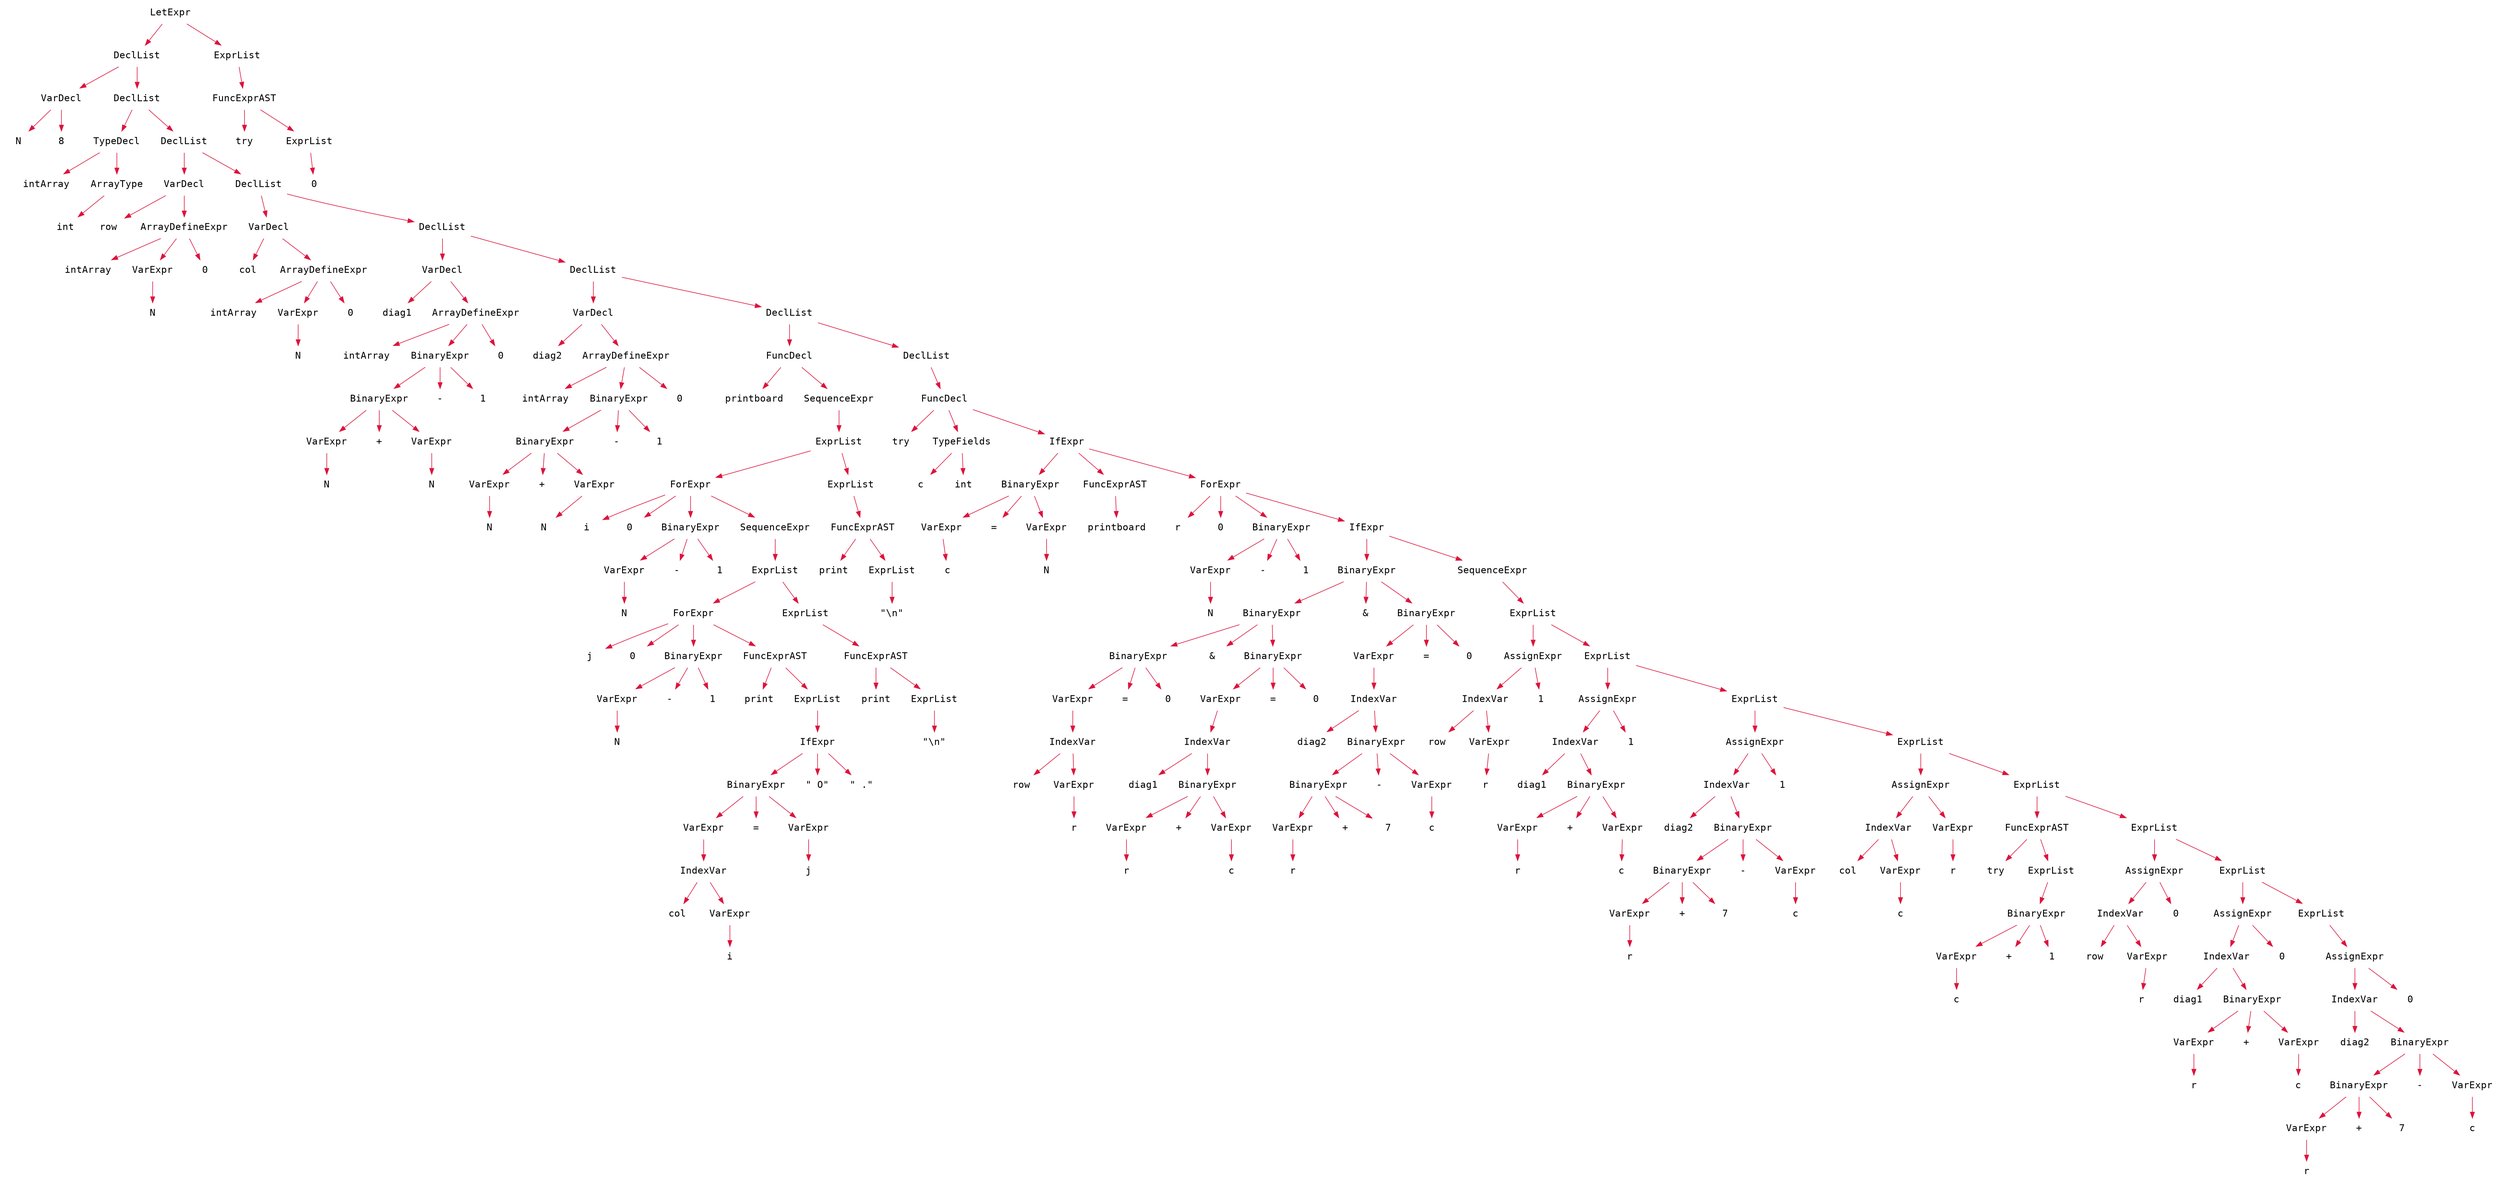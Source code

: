 digraph AST {
fontname = "Consolas";
fontsize = 16;
node[shape = circle, fontname = "Consolas", fontsize = 16];
edge[fontname = "Verdana", fontsize = 10, color = "crimson", style = "solid"];
node[shape = "plaintext"];

Node_0x2112768 [label = "LetExpr"];
Node_0x2112768 -> Node_0x2112936;
Node_0x2112936 [label = "DeclList"];
Node_0x2112936 -> Node_0x2100480;
Node_0x2100480 [label = "VarDecl"];
Node_0x2100480 -> Node_0x2100484;
Node_0x2100484 [label = "N"];
Node_0x2100480 -> Node_0x2100656;
Node_0x2100656 [label = "8"];
Node_0x2112936 -> Node_0x2112864;
Node_0x2112864 [label = "DeclList"];
Node_0x2112864 -> Node_0x2138504;
Node_0x2138504 [label = "TypeDecl"];
Node_0x2138504 -> Node_0x2138508;
Node_0x2138508 [label = "intArray"];
Node_0x2138504 -> Node_0x2065984;
Node_0x2065984 [label = "ArrayType"];
Node_0x2065984 -> Node_0x2065988;
Node_0x2065988 [label = "int"];
Node_0x2112864 -> Node_0x2112912;
Node_0x2112912 [label = "DeclList"];
Node_0x2112912 -> Node_0x2066400;
Node_0x2066400 [label = "VarDecl"];
Node_0x2066400 -> Node_0x2066404;
Node_0x2066404 [label = "row"];
Node_0x2066400 -> Node_0x2066352;
Node_0x2066352 [label = "ArrayDefineExpr"];
Node_0x2066352 -> Node_0x2066356;
Node_0x2066356 [label = "intArray"];
Node_0x2066352 -> Node_0x2101072;
Node_0x2101072 [label = "VarExpr"];
Node_0x2101072 -> Node_0x2138704;
Node_0x2138704 [label = "N"];
Node_0x2066352 -> Node_0x2100688;
Node_0x2100688 [label = "0"];
Node_0x2112912 -> Node_0x2112312;
Node_0x2112312 [label = "DeclList"];
Node_0x2112312 -> Node_0x2139944;
Node_0x2139944 [label = "VarDecl"];
Node_0x2139944 -> Node_0x2139948;
Node_0x2139948 [label = "col"];
Node_0x2139944 -> Node_0x2066448;
Node_0x2066448 [label = "ArrayDefineExpr"];
Node_0x2066448 -> Node_0x2066452;
Node_0x2066452 [label = "intArray"];
Node_0x2066448 -> Node_0x2101088;
Node_0x2101088 [label = "VarExpr"];
Node_0x2101088 -> Node_0x2138544;
Node_0x2138544 [label = "N"];
Node_0x2066448 -> Node_0x2100848;
Node_0x2100848 [label = "0"];
Node_0x2112312 -> Node_0x2112336;
Node_0x2112336 [label = "DeclList"];
Node_0x2112336 -> Node_0x2139800;
Node_0x2139800 [label = "VarDecl"];
Node_0x2139800 -> Node_0x2139804;
Node_0x2139804 [label = "diag1"];
Node_0x2139800 -> Node_0x2139416;
Node_0x2139416 [label = "ArrayDefineExpr"];
Node_0x2139416 -> Node_0x2139420;
Node_0x2139420 [label = "intArray"];
Node_0x2139416 -> Node_0x2140040;
Node_0x2140040 [label = "BinaryExpr"];
Node_0x2140040 -> Node_0x2139368;
Node_0x2139368 [label = "BinaryExpr"];
Node_0x2139368 -> Node_0x2100624;
Node_0x2100624 [label = "VarExpr"];
Node_0x2100624 -> Node_0x2138824;
Node_0x2138824 [label = "N"];
Node_0x2139368 -> Node_0x2139376;
Node_0x2139376 [label = "+"];
Node_0x2139368 -> Node_0x2100864;
Node_0x2100864 [label = "VarExpr"];
Node_0x2100864 -> Node_0x2138384;
Node_0x2138384 [label = "N"];
Node_0x2140040 -> Node_0x2140048;
Node_0x2140048 [label = "-"];
Node_0x2140040 -> Node_0x2100944;
Node_0x2100944 [label = "1"];
Node_0x2139416 -> Node_0x2100720;
Node_0x2100720 [label = "0"];
Node_0x2112336 -> Node_0x2112264;
Node_0x2112264 [label = "DeclList"];
Node_0x2112264 -> Node_0x2139992;
Node_0x2139992 [label = "VarDecl"];
Node_0x2139992 -> Node_0x2139996;
Node_0x2139996 [label = "diag2"];
Node_0x2139992 -> Node_0x2139752;
Node_0x2139752 [label = "ArrayDefineExpr"];
Node_0x2139752 -> Node_0x2139756;
Node_0x2139756 [label = "intArray"];
Node_0x2139752 -> Node_0x2139848;
Node_0x2139848 [label = "BinaryExpr"];
Node_0x2139848 -> Node_0x2139176;
Node_0x2139176 [label = "BinaryExpr"];
Node_0x2139176 -> Node_0x2141048;
Node_0x2141048 [label = "VarExpr"];
Node_0x2141048 -> Node_0x2138904;
Node_0x2138904 [label = "N"];
Node_0x2139176 -> Node_0x2139184;
Node_0x2139184 [label = "+"];
Node_0x2139176 -> Node_0x2141128;
Node_0x2141128 [label = "VarExpr"];
Node_0x2141128 -> Node_0x2138304;
Node_0x2138304 [label = "N"];
Node_0x2139848 -> Node_0x2139856;
Node_0x2139856 [label = "-"];
Node_0x2139848 -> Node_0x2140728;
Node_0x2140728 [label = "1"];
Node_0x2139752 -> Node_0x2141000;
Node_0x2141000 [label = "0"];
Node_0x2112264 -> Node_0x2112672;
Node_0x2112672 [label = "DeclList"];
Node_0x2112672 -> Node_0x2139272;
Node_0x2139272 [label = "FuncDecl"];
Node_0x2139272 -> Node_0x2139276;
Node_0x2139276 [label = "printboard"];
Node_0x2139272 -> Node_0x2141144;
Node_0x2141144 [label = "SequenceExpr"];
Node_0x2141144 -> Node_0x2141672;
Node_0x2141672 [label = "ExprList"];
Node_0x2141672 -> Node_0x2139224;
Node_0x2139224 [label = "ForExpr"];
Node_0x2139224 -> Node_0x2139228;
Node_0x2139228 [label = "i"];
Node_0x2139224 -> Node_0x2141064;
Node_0x2141064 [label = "0"];
Node_0x2139224 -> Node_0x2140088;
Node_0x2140088 [label = "BinaryExpr"];
Node_0x2140088 -> Node_0x2140808;
Node_0x2140808 [label = "VarExpr"];
Node_0x2140808 -> Node_0x2139024;
Node_0x2139024 [label = "N"];
Node_0x2140088 -> Node_0x2140096;
Node_0x2140096 [label = "-"];
Node_0x2140088 -> Node_0x2141080;
Node_0x2141080 [label = "1"];
Node_0x2139224 -> Node_0x2140952;
Node_0x2140952 [label = "SequenceExpr"];
Node_0x2140952 -> Node_0x2141696;
Node_0x2141696 [label = "ExprList"];
Node_0x2141696 -> Node_0x2139512;
Node_0x2139512 [label = "ForExpr"];
Node_0x2139512 -> Node_0x2139516;
Node_0x2139516 [label = "j"];
Node_0x2139512 -> Node_0x2140968;
Node_0x2140968 [label = "0"];
Node_0x2139512 -> Node_0x2139464;
Node_0x2139464 [label = "BinaryExpr"];
Node_0x2139464 -> Node_0x2141016;
Node_0x2141016 [label = "VarExpr"];
Node_0x2141016 -> Node_0x2138784;
Node_0x2138784 [label = "N"];
Node_0x2139464 -> Node_0x2139472;
Node_0x2139472 [label = "-"];
Node_0x2139464 -> Node_0x2140776;
Node_0x2140776 [label = "1"];
Node_0x2139512 -> Node_0x2138664;
Node_0x2138664 [label = "FuncExprAST"];
Node_0x2138664 -> Node_0x2138668;
Node_0x2138668 [label = "print"];
Node_0x2138664 -> Node_0x2066496;
Node_0x2066496 [label = "ExprList"];
Node_0x2066496 -> Node_0x2067504;
Node_0x2067504 [label = "IfExpr"];
Node_0x2067504 -> Node_0x2139896;
Node_0x2139896 [label = "BinaryExpr"];
Node_0x2139896 -> Node_0x2141032;
Node_0x2141032 [label = "VarExpr"];
Node_0x2141032 -> Node_0x2066072;
Node_0x2066072 [label = "IndexVar"];
Node_0x2066072 -> Node_0x2138984;
Node_0x2138984 [label = "col"];
Node_0x2066072 -> Node_0x2141096;
Node_0x2141096 [label = "VarExpr"];
Node_0x2141096 -> Node_0x2138144;
Node_0x2138144 [label = "i"];
Node_0x2139896 -> Node_0x2139904;
Node_0x2139904 [label = "="];
Node_0x2139896 -> Node_0x2141112;
Node_0x2141112 [label = "VarExpr"];
Node_0x2141112 -> Node_0x2138864;
Node_0x2138864 [label = "j"];
Node_0x2067504 -> Node_0x2099648;
Node_0x2099648 [label = "\" O\""];
Node_0x2067504 -> Node_0x2099712;
Node_0x2099712 [label = "\" .\""];
Node_0x2141696 -> Node_0x2141480;
Node_0x2141480 [label = "ExprList"];
Node_0x2141480 -> Node_0x2138184;
Node_0x2138184 [label = "FuncExprAST"];
Node_0x2138184 -> Node_0x2138188;
Node_0x2138188 [label = "print"];
Node_0x2138184 -> Node_0x2100440;
Node_0x2100440 [label = "ExprList"];
Node_0x2100440 -> Node_0x2099776;
Node_0x2099776 [label = "\"\\n\""];
Node_0x2141672 -> Node_0x2141360;
Node_0x2141360 [label = "ExprList"];
Node_0x2141360 -> Node_0x2138224;
Node_0x2138224 [label = "FuncExprAST"];
Node_0x2138224 -> Node_0x2138228;
Node_0x2138228 [label = "print"];
Node_0x2138224 -> Node_0x2141312;
Node_0x2141312 [label = "ExprList"];
Node_0x2141312 -> Node_0x2141720;
Node_0x2141720 [label = "\"\\n\""];
Node_0x2112672 -> Node_0x2112648;
Node_0x2112648 [label = "DeclList"];
Node_0x2112648 -> Node_0x2110424;
Node_0x2110424 [label = "FuncDecl"];
Node_0x2110424 -> Node_0x2110428;
Node_0x2110428 [label = "try"];
Node_0x2110424 -> Node_0x2141784;
Node_0x2141784 [label = "TypeFields"];
Node_0x2141784 -> Node_0x2141788;
Node_0x2141788 [label = "c"];
Node_0x2141784 -> Node_0x2141812;
Node_0x2141812 [label = "int"];
Node_0x2110424 -> Node_0x2112720;
Node_0x2112720 [label = "IfExpr"];
Node_0x2112720 -> Node_0x2139560;
Node_0x2139560 [label = "BinaryExpr"];
Node_0x2139560 -> Node_0x2140840;
Node_0x2140840 [label = "VarExpr"];
Node_0x2140840 -> Node_0x2138344;
Node_0x2138344 [label = "c"];
Node_0x2139560 -> Node_0x2139568;
Node_0x2139568 [label = "="];
Node_0x2139560 -> Node_0x2140856;
Node_0x2140856 [label = "VarExpr"];
Node_0x2140856 -> Node_0x2138744;
Node_0x2138744 [label = "N"];
Node_0x2112720 -> Node_0x2138424;
Node_0x2138424 [label = "FuncExprAST"];
Node_0x2138424 -> Node_0x2138428;
Node_0x2138428 [label = "printboard"];
Node_0x2112720 -> Node_0x2110904;
Node_0x2110904 [label = "ForExpr"];
Node_0x2110904 -> Node_0x2110908;
Node_0x2110908 [label = "r"];
Node_0x2110904 -> Node_0x2140888;
Node_0x2140888 [label = "0"];
Node_0x2110904 -> Node_0x2139608;
Node_0x2139608 [label = "BinaryExpr"];
Node_0x2139608 -> Node_0x2141160;
Node_0x2141160 [label = "VarExpr"];
Node_0x2141160 -> Node_0x2108200;
Node_0x2108200 [label = "N"];
Node_0x2139608 -> Node_0x2139616;
Node_0x2139616 [label = "-"];
Node_0x2139608 -> Node_0x2141176;
Node_0x2141176 [label = "1"];
Node_0x2110904 -> Node_0x2112552;
Node_0x2112552 [label = "IfExpr"];
Node_0x2112552 -> Node_0x2111096;
Node_0x2111096 [label = "BinaryExpr"];
Node_0x2111096 -> Node_0x2110280;
Node_0x2110280 [label = "BinaryExpr"];
Node_0x2110280 -> Node_0x2139320;
Node_0x2139320 [label = "BinaryExpr"];
Node_0x2139320 -> Node_0x2140904;
Node_0x2140904 [label = "VarExpr"];
Node_0x2140904 -> Node_0x2141384;
Node_0x2141384 [label = "IndexVar"];
Node_0x2141384 -> Node_0x2108320;
Node_0x2108320 [label = "row"];
Node_0x2141384 -> Node_0x2140872;
Node_0x2140872 [label = "VarExpr"];
Node_0x2140872 -> Node_0x2108360;
Node_0x2108360 [label = "r"];
Node_0x2139320 -> Node_0x2139328;
Node_0x2139328 [label = "="];
Node_0x2139320 -> Node_0x2140744;
Node_0x2140744 [label = "0"];
Node_0x2110280 -> Node_0x2110288;
Node_0x2110288 [label = "&"];
Node_0x2110280 -> Node_0x2139704;
Node_0x2139704 [label = "BinaryExpr"];
Node_0x2139704 -> Node_0x2140824;
Node_0x2140824 [label = "VarExpr"];
Node_0x2140824 -> Node_0x2141288;
Node_0x2141288 [label = "IndexVar"];
Node_0x2141288 -> Node_0x2108520;
Node_0x2108520 [label = "diag1"];
Node_0x2141288 -> Node_0x2139656;
Node_0x2139656 [label = "BinaryExpr"];
Node_0x2139656 -> Node_0x2140760;
Node_0x2140760 [label = "VarExpr"];
Node_0x2140760 -> Node_0x2108480;
Node_0x2108480 [label = "r"];
Node_0x2139656 -> Node_0x2139664;
Node_0x2139664 [label = "+"];
Node_0x2139656 -> Node_0x2140792;
Node_0x2140792 [label = "VarExpr"];
Node_0x2140792 -> Node_0x2109000;
Node_0x2109000 [label = "c"];
Node_0x2139704 -> Node_0x2139712;
Node_0x2139712 [label = "="];
Node_0x2139704 -> Node_0x2140920;
Node_0x2140920 [label = "0"];
Node_0x2111096 -> Node_0x2111104;
Node_0x2111104 [label = "&"];
Node_0x2111096 -> Node_0x2111048;
Node_0x2111048 [label = "BinaryExpr"];
Node_0x2111048 -> Node_0x2140536;
Node_0x2140536 [label = "VarExpr"];
Node_0x2140536 -> Node_0x2141504;
Node_0x2141504 [label = "IndexVar"];
Node_0x2141504 -> Node_0x2108920;
Node_0x2108920 [label = "diag2"];
Node_0x2141504 -> Node_0x2110568;
Node_0x2110568 [label = "BinaryExpr"];
Node_0x2110568 -> Node_0x2110664;
Node_0x2110664 [label = "BinaryExpr"];
Node_0x2110664 -> Node_0x2140936;
Node_0x2140936 [label = "VarExpr"];
Node_0x2140936 -> Node_0x2108960;
Node_0x2108960 [label = "r"];
Node_0x2110664 -> Node_0x2110672;
Node_0x2110672 [label = "+"];
Node_0x2110664 -> Node_0x2140984;
Node_0x2140984 [label = "7"];
Node_0x2110568 -> Node_0x2110576;
Node_0x2110576 [label = "-"];
Node_0x2110568 -> Node_0x2140376;
Node_0x2140376 [label = "VarExpr"];
Node_0x2140376 -> Node_0x2108840;
Node_0x2108840 [label = "c"];
Node_0x2111048 -> Node_0x2111056;
Node_0x2111056 [label = "="];
Node_0x2111048 -> Node_0x2140424;
Node_0x2140424 [label = "0"];
Node_0x2112552 -> Node_0x2140504;
Node_0x2140504 [label = "SequenceExpr"];
Node_0x2140504 -> Node_0x2112744;
Node_0x2112744 [label = "ExprList"];
Node_0x2112744 -> Node_0x2141600;
Node_0x2141600 [label = "AssignExpr"];
Node_0x2141600 -> Node_0x2141408;
Node_0x2141408 [label = "IndexVar"];
Node_0x2141408 -> Node_0x2108600;
Node_0x2108600 [label = "row"];
Node_0x2141408 -> Node_0x2140312;
Node_0x2140312 [label = "VarExpr"];
Node_0x2140312 -> Node_0x2108080;
Node_0x2108080 [label = "r"];
Node_0x2141600 -> Node_0x2140344;
Node_0x2140344 [label = "1"];
Node_0x2112744 -> Node_0x2112288;
Node_0x2112288 [label = "ExprList"];
Node_0x2112288 -> Node_0x2141624;
Node_0x2141624 [label = "AssignExpr"];
Node_0x2141624 -> Node_0x2141336;
Node_0x2141336 [label = "IndexVar"];
Node_0x2141336 -> Node_0x2109080;
Node_0x2109080 [label = "diag1"];
Node_0x2141336 -> Node_0x2111000;
Node_0x2111000 [label = "BinaryExpr"];
Node_0x2111000 -> Node_0x2140264;
Node_0x2140264 [label = "VarExpr"];
Node_0x2140264 -> Node_0x2108120;
Node_0x2108120 [label = "r"];
Node_0x2111000 -> Node_0x2111008;
Node_0x2111008 [label = "+"];
Node_0x2111000 -> Node_0x2140280;
Node_0x2140280 [label = "VarExpr"];
Node_0x2140280 -> Node_0x2109040;
Node_0x2109040 [label = "c"];
Node_0x2141624 -> Node_0x2140664;
Node_0x2140664 [label = "1"];
Node_0x2112288 -> Node_0x2112840;
Node_0x2112840 [label = "ExprList"];
Node_0x2112840 -> Node_0x2141240;
Node_0x2141240 [label = "AssignExpr"];
Node_0x2141240 -> Node_0x2141648;
Node_0x2141648 [label = "IndexVar"];
Node_0x2141648 -> Node_0x2109120;
Node_0x2109120 [label = "diag2"];
Node_0x2141648 -> Node_0x2111384;
Node_0x2111384 [label = "BinaryExpr"];
Node_0x2111384 -> Node_0x2111144;
Node_0x2111144 [label = "BinaryExpr"];
Node_0x2111144 -> Node_0x2140680;
Node_0x2140680 [label = "VarExpr"];
Node_0x2140680 -> Node_0x2108240;
Node_0x2108240 [label = "r"];
Node_0x2111144 -> Node_0x2111152;
Node_0x2111152 [label = "+"];
Node_0x2111144 -> Node_0x2140232;
Node_0x2140232 [label = "7"];
Node_0x2111384 -> Node_0x2111392;
Node_0x2111392 [label = "-"];
Node_0x2111384 -> Node_0x2140456;
Node_0x2140456 [label = "VarExpr"];
Node_0x2140456 -> Node_0x2108640;
Node_0x2108640 [label = "c"];
Node_0x2141240 -> Node_0x2140296;
Node_0x2140296 [label = "1"];
Node_0x2112840 -> Node_0x2112456;
Node_0x2112456 [label = "ExprList"];
Node_0x2112456 -> Node_0x2141264;
Node_0x2141264 [label = "AssignExpr"];
Node_0x2141264 -> Node_0x2141456;
Node_0x2141456 [label = "IndexVar"];
Node_0x2141456 -> Node_0x2109160;
Node_0x2109160 [label = "col"];
Node_0x2141456 -> Node_0x2140696;
Node_0x2140696 [label = "VarExpr"];
Node_0x2140696 -> Node_0x2108880;
Node_0x2108880 [label = "c"];
Node_0x2141264 -> Node_0x2140408;
Node_0x2140408 [label = "VarExpr"];
Node_0x2140408 -> Node_0x2108280;
Node_0x2108280 [label = "r"];
Node_0x2112456 -> Node_0x2112888;
Node_0x2112888 [label = "ExprList"];
Node_0x2112888 -> Node_0x2108680;
Node_0x2108680 [label = "FuncExprAST"];
Node_0x2108680 -> Node_0x2108684;
Node_0x2108684 [label = "try"];
Node_0x2108680 -> Node_0x2141432;
Node_0x2141432 [label = "ExprList"];
Node_0x2141432 -> Node_0x2110616;
Node_0x2110616 [label = "BinaryExpr"];
Node_0x2110616 -> Node_0x2140328;
Node_0x2140328 [label = "VarExpr"];
Node_0x2140328 -> Node_0x2109280;
Node_0x2109280 [label = "c"];
Node_0x2110616 -> Node_0x2110624;
Node_0x2110624 [label = "+"];
Node_0x2110616 -> Node_0x2140712;
Node_0x2140712 [label = "1"];
Node_0x2112888 -> Node_0x2112696;
Node_0x2112696 [label = "ExprList"];
Node_0x2112696 -> Node_0x2141528;
Node_0x2141528 [label = "AssignExpr"];
Node_0x2141528 -> Node_0x2141576;
Node_0x2141576 [label = "IndexVar"];
Node_0x2141576 -> Node_0x2108400;
Node_0x2108400 [label = "row"];
Node_0x2141576 -> Node_0x2140216;
Node_0x2140216 [label = "VarExpr"];
Node_0x2140216 -> Node_0x2109240;
Node_0x2109240 [label = "r"];
Node_0x2141528 -> Node_0x2140248;
Node_0x2140248 [label = "0"];
Node_0x2112696 -> Node_0x2112360;
Node_0x2112360 [label = "ExprList"];
Node_0x2112360 -> Node_0x2112504;
Node_0x2112504 [label = "AssignExpr"];
Node_0x2112504 -> Node_0x2141552;
Node_0x2141552 [label = "IndexVar"];
Node_0x2141552 -> Node_0x2109320;
Node_0x2109320 [label = "diag1"];
Node_0x2141552 -> Node_0x2111192;
Node_0x2111192 [label = "BinaryExpr"];
Node_0x2111192 -> Node_0x2140360;
Node_0x2140360 [label = "VarExpr"];
Node_0x2140360 -> Node_0x2108440;
Node_0x2108440 [label = "r"];
Node_0x2111192 -> Node_0x2111200;
Node_0x2111200 [label = "+"];
Node_0x2111192 -> Node_0x2140392;
Node_0x2140392 [label = "VarExpr"];
Node_0x2140392 -> Node_0x2108720;
Node_0x2108720 [label = "c"];
Node_0x2112504 -> Node_0x2140440;
Node_0x2140440 [label = "0"];
Node_0x2112360 -> Node_0x2112816;
Node_0x2112816 [label = "ExprList"];
Node_0x2112816 -> Node_0x2112432;
Node_0x2112432 [label = "AssignExpr"];
Node_0x2112432 -> Node_0x2112624;
Node_0x2112624 [label = "IndexVar"];
Node_0x2112624 -> Node_0x2108760;
Node_0x2108760 [label = "diag2"];
Node_0x2112624 -> Node_0x2111240;
Node_0x2111240 [label = "BinaryExpr"];
Node_0x2111240 -> Node_0x2111480;
Node_0x2111480 [label = "BinaryExpr"];
Node_0x2111480 -> Node_0x2140472;
Node_0x2140472 [label = "VarExpr"];
Node_0x2140472 -> Node_0x2108800;
Node_0x2108800 [label = "r"];
Node_0x2111480 -> Node_0x2111488;
Node_0x2111488 [label = "+"];
Node_0x2111480 -> Node_0x2140488;
Node_0x2140488 [label = "7"];
Node_0x2111240 -> Node_0x2111248;
Node_0x2111248 [label = "-"];
Node_0x2111240 -> Node_0x2140552;
Node_0x2140552 [label = "VarExpr"];
Node_0x2140552 -> Node_0x2109200;
Node_0x2109200 [label = "c"];
Node_0x2112432 -> Node_0x2140600;
Node_0x2140600 [label = "0"];
Node_0x2112768 -> Node_0x2112216;
Node_0x2112216 [label = "ExprList"];
Node_0x2112216 -> Node_0x2108560;
Node_0x2108560 [label = "FuncExprAST"];
Node_0x2108560 -> Node_0x2108564;
Node_0x2108564 [label = "try"];
Node_0x2108560 -> Node_0x2112192;
Node_0x2112192 [label = "ExprList"];
Node_0x2112192 -> Node_0x2140584;
Node_0x2140584 [label = "0"];
}